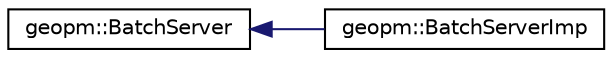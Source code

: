 digraph "Graphical Class Hierarchy"
{
 // LATEX_PDF_SIZE
  edge [fontname="Helvetica",fontsize="10",labelfontname="Helvetica",labelfontsize="10"];
  node [fontname="Helvetica",fontsize="10",shape=record];
  rankdir="LR";
  Node0 [label="geopm::BatchServer",height=0.2,width=0.4,color="black", fillcolor="white", style="filled",URL="$classgeopm_1_1_batch_server.html",tooltip=" "];
  Node0 -> Node1 [dir="back",color="midnightblue",fontsize="10",style="solid",fontname="Helvetica"];
  Node1 [label="geopm::BatchServerImp",height=0.2,width=0.4,color="black", fillcolor="white", style="filled",URL="$classgeopm_1_1_batch_server_imp.html",tooltip=" "];
}
